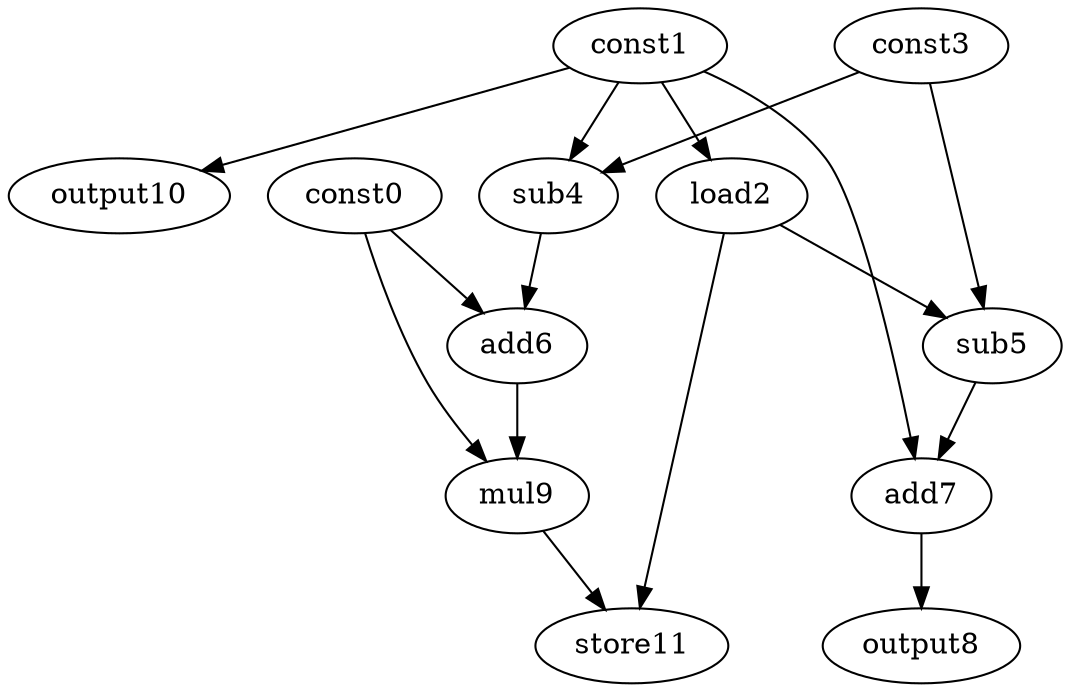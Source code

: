 digraph G { 
const0[opcode=const]; 
const1[opcode=const]; 
load2[opcode=load]; 
const3[opcode=const]; 
sub4[opcode=sub]; 
sub5[opcode=sub]; 
add6[opcode=add]; 
add7[opcode=add]; 
output8[opcode=output]; 
mul9[opcode=mul]; 
output10[opcode=output]; 
store11[opcode=store]; 
const1->load2[operand=0];
const1->sub4[operand=0];
const3->sub4[operand=1];
const1->output10[operand=0];
load2->sub5[operand=0];
const3->sub5[operand=1];
const0->add6[operand=0];
sub4->add6[operand=1];
const1->add7[operand=0];
sub5->add7[operand=1];
const0->mul9[operand=0];
add6->mul9[operand=1];
add7->output8[operand=0];
mul9->store11[operand=0];
load2->store11[operand=1];
}
